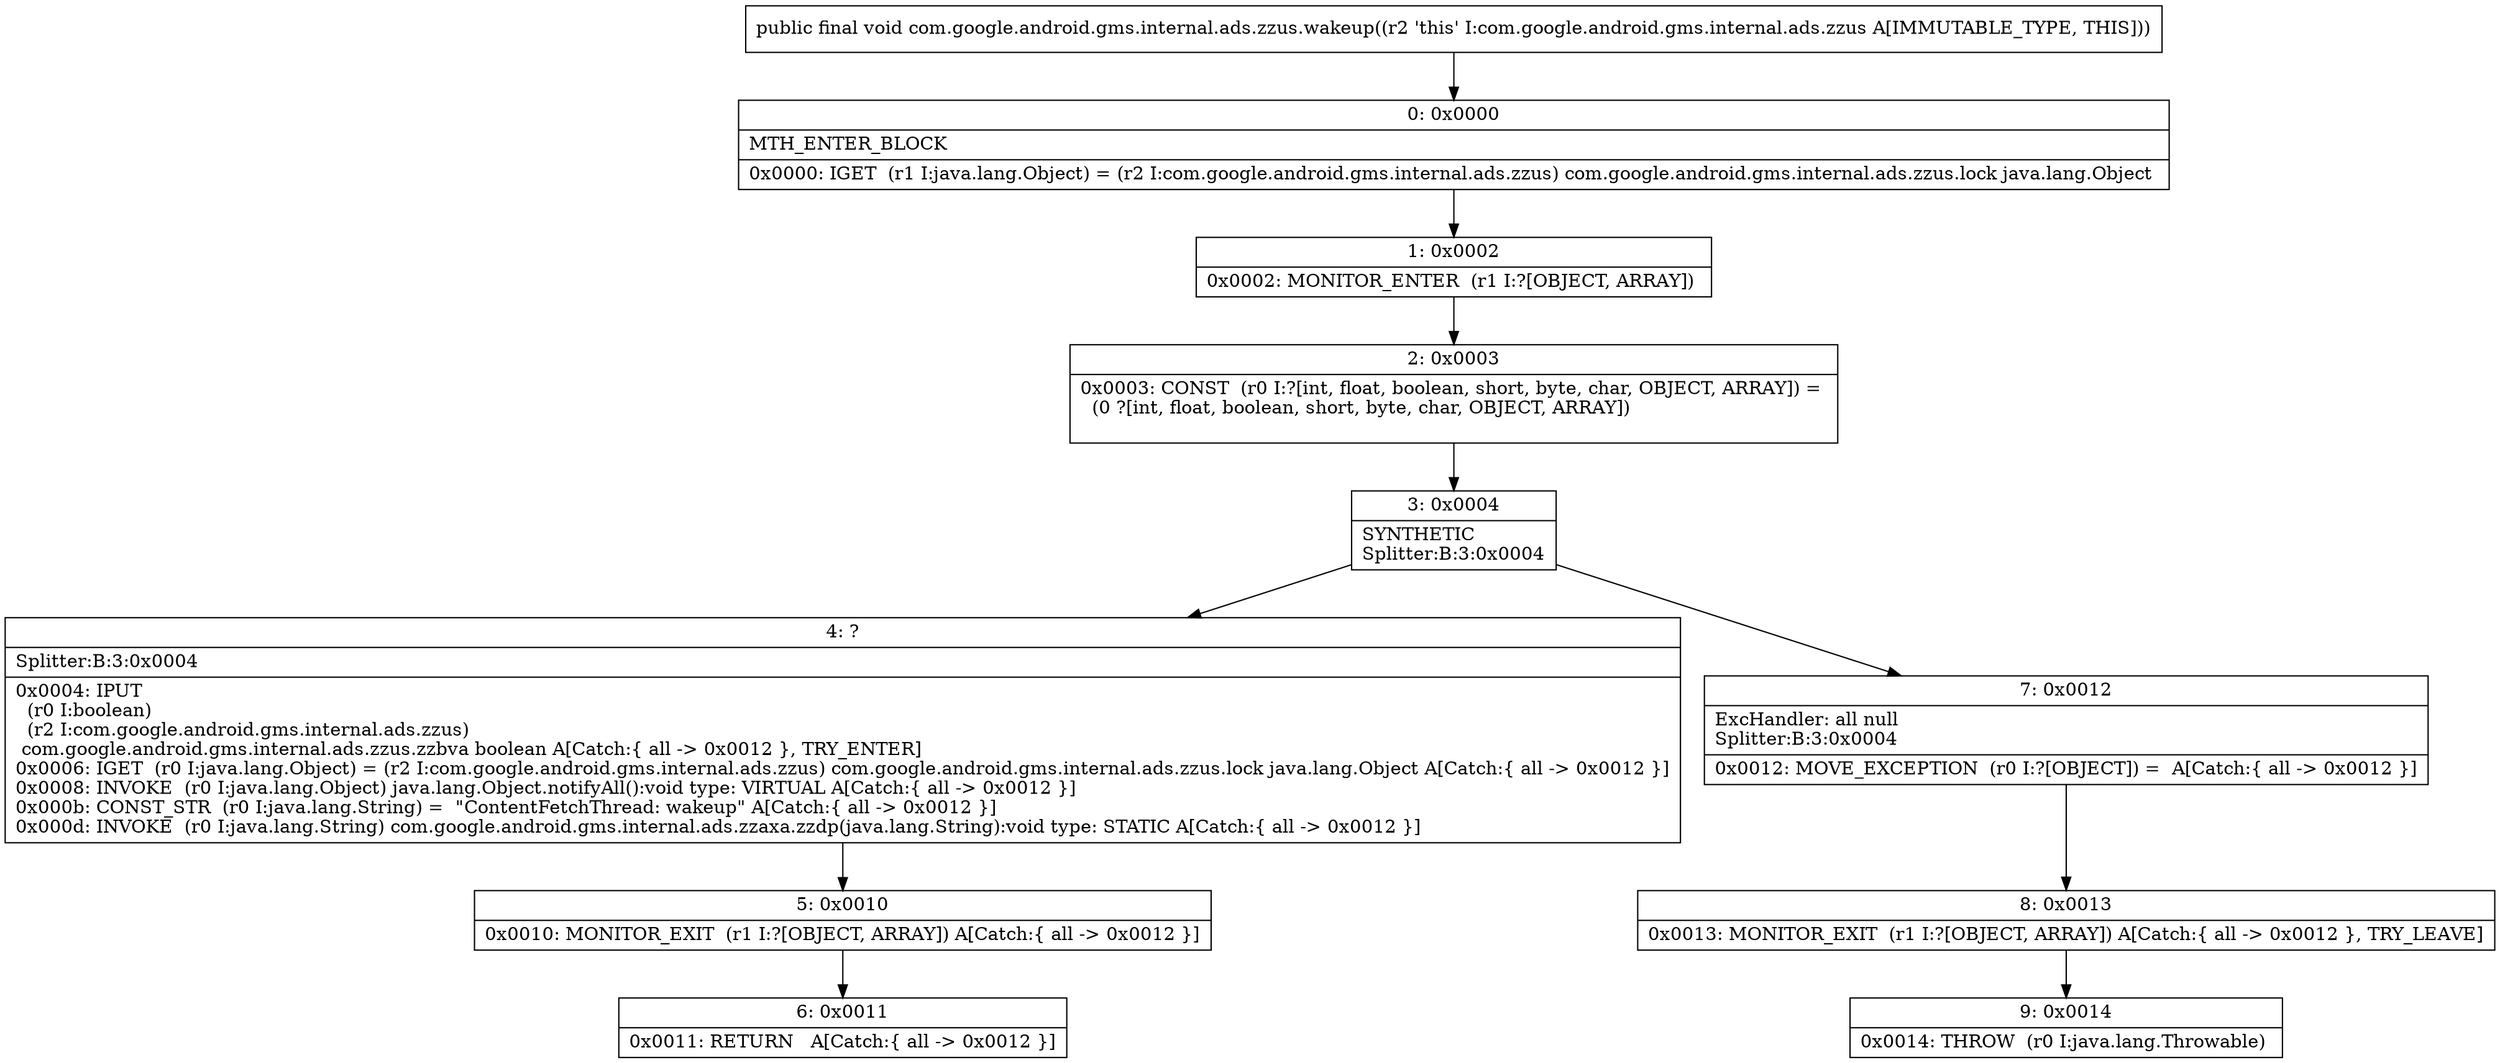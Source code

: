 digraph "CFG forcom.google.android.gms.internal.ads.zzus.wakeup()V" {
Node_0 [shape=record,label="{0\:\ 0x0000|MTH_ENTER_BLOCK\l|0x0000: IGET  (r1 I:java.lang.Object) = (r2 I:com.google.android.gms.internal.ads.zzus) com.google.android.gms.internal.ads.zzus.lock java.lang.Object \l}"];
Node_1 [shape=record,label="{1\:\ 0x0002|0x0002: MONITOR_ENTER  (r1 I:?[OBJECT, ARRAY]) \l}"];
Node_2 [shape=record,label="{2\:\ 0x0003|0x0003: CONST  (r0 I:?[int, float, boolean, short, byte, char, OBJECT, ARRAY]) = \l  (0 ?[int, float, boolean, short, byte, char, OBJECT, ARRAY])\l \l}"];
Node_3 [shape=record,label="{3\:\ 0x0004|SYNTHETIC\lSplitter:B:3:0x0004\l}"];
Node_4 [shape=record,label="{4\:\ ?|Splitter:B:3:0x0004\l|0x0004: IPUT  \l  (r0 I:boolean)\l  (r2 I:com.google.android.gms.internal.ads.zzus)\l com.google.android.gms.internal.ads.zzus.zzbva boolean A[Catch:\{ all \-\> 0x0012 \}, TRY_ENTER]\l0x0006: IGET  (r0 I:java.lang.Object) = (r2 I:com.google.android.gms.internal.ads.zzus) com.google.android.gms.internal.ads.zzus.lock java.lang.Object A[Catch:\{ all \-\> 0x0012 \}]\l0x0008: INVOKE  (r0 I:java.lang.Object) java.lang.Object.notifyAll():void type: VIRTUAL A[Catch:\{ all \-\> 0x0012 \}]\l0x000b: CONST_STR  (r0 I:java.lang.String) =  \"ContentFetchThread: wakeup\" A[Catch:\{ all \-\> 0x0012 \}]\l0x000d: INVOKE  (r0 I:java.lang.String) com.google.android.gms.internal.ads.zzaxa.zzdp(java.lang.String):void type: STATIC A[Catch:\{ all \-\> 0x0012 \}]\l}"];
Node_5 [shape=record,label="{5\:\ 0x0010|0x0010: MONITOR_EXIT  (r1 I:?[OBJECT, ARRAY]) A[Catch:\{ all \-\> 0x0012 \}]\l}"];
Node_6 [shape=record,label="{6\:\ 0x0011|0x0011: RETURN   A[Catch:\{ all \-\> 0x0012 \}]\l}"];
Node_7 [shape=record,label="{7\:\ 0x0012|ExcHandler: all null\lSplitter:B:3:0x0004\l|0x0012: MOVE_EXCEPTION  (r0 I:?[OBJECT]) =  A[Catch:\{ all \-\> 0x0012 \}]\l}"];
Node_8 [shape=record,label="{8\:\ 0x0013|0x0013: MONITOR_EXIT  (r1 I:?[OBJECT, ARRAY]) A[Catch:\{ all \-\> 0x0012 \}, TRY_LEAVE]\l}"];
Node_9 [shape=record,label="{9\:\ 0x0014|0x0014: THROW  (r0 I:java.lang.Throwable) \l}"];
MethodNode[shape=record,label="{public final void com.google.android.gms.internal.ads.zzus.wakeup((r2 'this' I:com.google.android.gms.internal.ads.zzus A[IMMUTABLE_TYPE, THIS])) }"];
MethodNode -> Node_0;
Node_0 -> Node_1;
Node_1 -> Node_2;
Node_2 -> Node_3;
Node_3 -> Node_4;
Node_3 -> Node_7;
Node_4 -> Node_5;
Node_5 -> Node_6;
Node_7 -> Node_8;
Node_8 -> Node_9;
}

